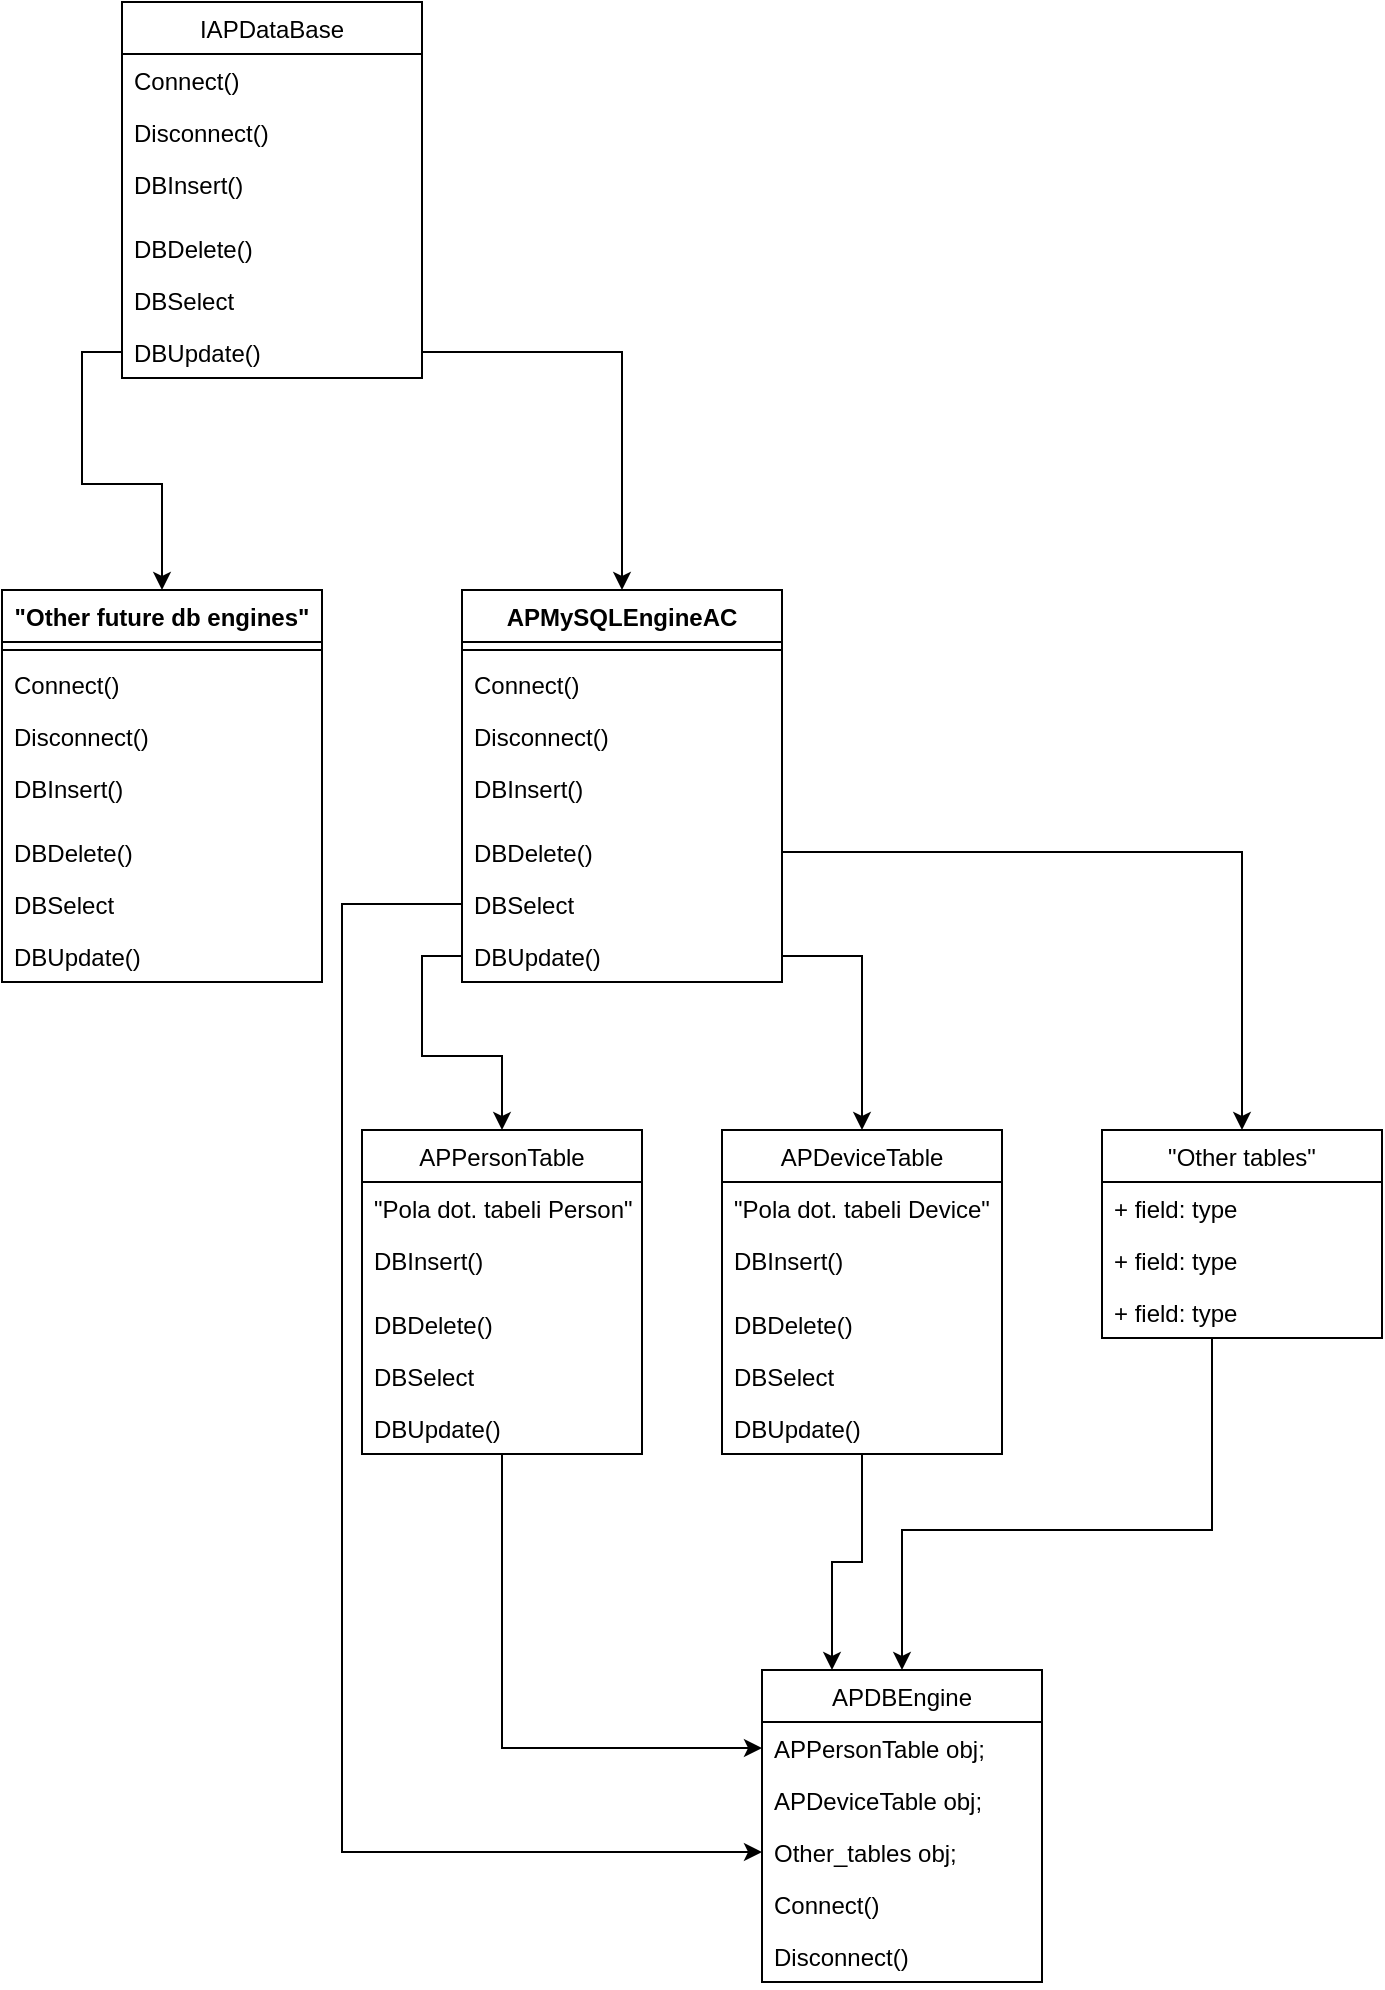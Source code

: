 <mxfile version="14.4.9" type="device"><diagram id="C5RBs43oDa-KdzZeNtuy" name="Page-1"><mxGraphModel dx="1422" dy="794" grid="1" gridSize="10" guides="1" tooltips="1" connect="1" arrows="1" fold="1" page="1" pageScale="1" pageWidth="827" pageHeight="1169" math="0" shadow="0"><root><mxCell id="WIyWlLk6GJQsqaUBKTNV-0"/><mxCell id="WIyWlLk6GJQsqaUBKTNV-1" parent="WIyWlLk6GJQsqaUBKTNV-0"/><mxCell id="nX2_1wHu2UmFj6Lxm29C-0" value="IAPDataBase" style="swimlane;fontStyle=0;childLayout=stackLayout;horizontal=1;startSize=26;fillColor=none;horizontalStack=0;resizeParent=1;resizeParentMax=0;resizeLast=0;collapsible=1;marginBottom=0;" parent="WIyWlLk6GJQsqaUBKTNV-1" vertex="1"><mxGeometry x="120" y="36" width="150" height="188" as="geometry"><mxRectangle x="330" y="40" width="100" height="26" as="alternateBounds"/></mxGeometry></mxCell><mxCell id="nX2_1wHu2UmFj6Lxm29C-1" value="Connect()" style="text;strokeColor=none;fillColor=none;align=left;verticalAlign=top;spacingLeft=4;spacingRight=4;overflow=hidden;rotatable=0;points=[[0,0.5],[1,0.5]];portConstraint=eastwest;" parent="nX2_1wHu2UmFj6Lxm29C-0" vertex="1"><mxGeometry y="26" width="150" height="26" as="geometry"/></mxCell><mxCell id="nX2_1wHu2UmFj6Lxm29C-2" value="Disconnect()" style="text;strokeColor=none;fillColor=none;align=left;verticalAlign=top;spacingLeft=4;spacingRight=4;overflow=hidden;rotatable=0;points=[[0,0.5],[1,0.5]];portConstraint=eastwest;" parent="nX2_1wHu2UmFj6Lxm29C-0" vertex="1"><mxGeometry y="52" width="150" height="26" as="geometry"/></mxCell><mxCell id="nX2_1wHu2UmFj6Lxm29C-3" value="DBInsert()&#10;" style="text;strokeColor=none;fillColor=none;align=left;verticalAlign=top;spacingLeft=4;spacingRight=4;overflow=hidden;rotatable=0;points=[[0,0.5],[1,0.5]];portConstraint=eastwest;" parent="nX2_1wHu2UmFj6Lxm29C-0" vertex="1"><mxGeometry y="78" width="150" height="32" as="geometry"/></mxCell><mxCell id="nX2_1wHu2UmFj6Lxm29C-10" value="DBDelete()" style="text;strokeColor=none;fillColor=none;align=left;verticalAlign=top;spacingLeft=4;spacingRight=4;overflow=hidden;rotatable=0;points=[[0,0.5],[1,0.5]];portConstraint=eastwest;" parent="nX2_1wHu2UmFj6Lxm29C-0" vertex="1"><mxGeometry y="110" width="150" height="26" as="geometry"/></mxCell><mxCell id="nX2_1wHu2UmFj6Lxm29C-11" value="DBSelect" style="text;strokeColor=none;fillColor=none;align=left;verticalAlign=top;spacingLeft=4;spacingRight=4;overflow=hidden;rotatable=0;points=[[0,0.5],[1,0.5]];portConstraint=eastwest;" parent="nX2_1wHu2UmFj6Lxm29C-0" vertex="1"><mxGeometry y="136" width="150" height="26" as="geometry"/></mxCell><mxCell id="nX2_1wHu2UmFj6Lxm29C-12" value="DBUpdate()" style="text;strokeColor=none;fillColor=none;align=left;verticalAlign=top;spacingLeft=4;spacingRight=4;overflow=hidden;rotatable=0;points=[[0,0.5],[1,0.5]];portConstraint=eastwest;" parent="nX2_1wHu2UmFj6Lxm29C-0" vertex="1"><mxGeometry y="162" width="150" height="26" as="geometry"/></mxCell><mxCell id="nX2_1wHu2UmFj6Lxm29C-13" value="APMySQLEngineAC" style="swimlane;fontStyle=1;align=center;verticalAlign=top;childLayout=stackLayout;horizontal=1;startSize=26;horizontalStack=0;resizeParent=1;resizeParentMax=0;resizeLast=0;collapsible=1;marginBottom=0;" parent="WIyWlLk6GJQsqaUBKTNV-1" vertex="1"><mxGeometry x="290" y="330" width="160" height="196" as="geometry"/></mxCell><mxCell id="nX2_1wHu2UmFj6Lxm29C-15" value="" style="line;strokeWidth=1;fillColor=none;align=left;verticalAlign=middle;spacingTop=-1;spacingLeft=3;spacingRight=3;rotatable=0;labelPosition=right;points=[];portConstraint=eastwest;" parent="nX2_1wHu2UmFj6Lxm29C-13" vertex="1"><mxGeometry y="26" width="160" height="8" as="geometry"/></mxCell><mxCell id="kybb6zkqaZTKb6gR-Q6h-0" value="Connect()" style="text;strokeColor=none;fillColor=none;align=left;verticalAlign=top;spacingLeft=4;spacingRight=4;overflow=hidden;rotatable=0;points=[[0,0.5],[1,0.5]];portConstraint=eastwest;" parent="nX2_1wHu2UmFj6Lxm29C-13" vertex="1"><mxGeometry y="34" width="160" height="26" as="geometry"/></mxCell><mxCell id="kybb6zkqaZTKb6gR-Q6h-1" value="Disconnect()" style="text;strokeColor=none;fillColor=none;align=left;verticalAlign=top;spacingLeft=4;spacingRight=4;overflow=hidden;rotatable=0;points=[[0,0.5],[1,0.5]];portConstraint=eastwest;" parent="nX2_1wHu2UmFj6Lxm29C-13" vertex="1"><mxGeometry y="60" width="160" height="26" as="geometry"/></mxCell><mxCell id="kybb6zkqaZTKb6gR-Q6h-2" value="DBInsert()&#10;" style="text;strokeColor=none;fillColor=none;align=left;verticalAlign=top;spacingLeft=4;spacingRight=4;overflow=hidden;rotatable=0;points=[[0,0.5],[1,0.5]];portConstraint=eastwest;" parent="nX2_1wHu2UmFj6Lxm29C-13" vertex="1"><mxGeometry y="86" width="160" height="32" as="geometry"/></mxCell><mxCell id="kybb6zkqaZTKb6gR-Q6h-3" value="DBDelete()" style="text;strokeColor=none;fillColor=none;align=left;verticalAlign=top;spacingLeft=4;spacingRight=4;overflow=hidden;rotatable=0;points=[[0,0.5],[1,0.5]];portConstraint=eastwest;" parent="nX2_1wHu2UmFj6Lxm29C-13" vertex="1"><mxGeometry y="118" width="160" height="26" as="geometry"/></mxCell><mxCell id="kybb6zkqaZTKb6gR-Q6h-4" value="DBSelect" style="text;strokeColor=none;fillColor=none;align=left;verticalAlign=top;spacingLeft=4;spacingRight=4;overflow=hidden;rotatable=0;points=[[0,0.5],[1,0.5]];portConstraint=eastwest;" parent="nX2_1wHu2UmFj6Lxm29C-13" vertex="1"><mxGeometry y="144" width="160" height="26" as="geometry"/></mxCell><mxCell id="kybb6zkqaZTKb6gR-Q6h-5" value="DBUpdate()" style="text;strokeColor=none;fillColor=none;align=left;verticalAlign=top;spacingLeft=4;spacingRight=4;overflow=hidden;rotatable=0;points=[[0,0.5],[1,0.5]];portConstraint=eastwest;" parent="nX2_1wHu2UmFj6Lxm29C-13" vertex="1"><mxGeometry y="170" width="160" height="26" as="geometry"/></mxCell><mxCell id="kybb6zkqaZTKb6gR-Q6h-8" style="edgeStyle=orthogonalEdgeStyle;rounded=0;orthogonalLoop=1;jettySize=auto;html=1;exitX=1;exitY=0.5;exitDx=0;exitDy=0;entryX=0.5;entryY=0;entryDx=0;entryDy=0;" parent="WIyWlLk6GJQsqaUBKTNV-1" source="nX2_1wHu2UmFj6Lxm29C-12" target="nX2_1wHu2UmFj6Lxm29C-13" edge="1"><mxGeometry relative="1" as="geometry"/></mxCell><mxCell id="kybb6zkqaZTKb6gR-Q6h-9" value="&quot;Other future db engines&quot;" style="swimlane;fontStyle=1;align=center;verticalAlign=top;childLayout=stackLayout;horizontal=1;startSize=26;horizontalStack=0;resizeParent=1;resizeParentMax=0;resizeLast=0;collapsible=1;marginBottom=0;" parent="WIyWlLk6GJQsqaUBKTNV-1" vertex="1"><mxGeometry x="60" y="330" width="160" height="196" as="geometry"/></mxCell><mxCell id="kybb6zkqaZTKb6gR-Q6h-10" value="" style="line;strokeWidth=1;fillColor=none;align=left;verticalAlign=middle;spacingTop=-1;spacingLeft=3;spacingRight=3;rotatable=0;labelPosition=right;points=[];portConstraint=eastwest;" parent="kybb6zkqaZTKb6gR-Q6h-9" vertex="1"><mxGeometry y="26" width="160" height="8" as="geometry"/></mxCell><mxCell id="kybb6zkqaZTKb6gR-Q6h-11" value="Connect()" style="text;strokeColor=none;fillColor=none;align=left;verticalAlign=top;spacingLeft=4;spacingRight=4;overflow=hidden;rotatable=0;points=[[0,0.5],[1,0.5]];portConstraint=eastwest;" parent="kybb6zkqaZTKb6gR-Q6h-9" vertex="1"><mxGeometry y="34" width="160" height="26" as="geometry"/></mxCell><mxCell id="kybb6zkqaZTKb6gR-Q6h-12" value="Disconnect()" style="text;strokeColor=none;fillColor=none;align=left;verticalAlign=top;spacingLeft=4;spacingRight=4;overflow=hidden;rotatable=0;points=[[0,0.5],[1,0.5]];portConstraint=eastwest;" parent="kybb6zkqaZTKb6gR-Q6h-9" vertex="1"><mxGeometry y="60" width="160" height="26" as="geometry"/></mxCell><mxCell id="kybb6zkqaZTKb6gR-Q6h-13" value="DBInsert()&#10;" style="text;strokeColor=none;fillColor=none;align=left;verticalAlign=top;spacingLeft=4;spacingRight=4;overflow=hidden;rotatable=0;points=[[0,0.5],[1,0.5]];portConstraint=eastwest;" parent="kybb6zkqaZTKb6gR-Q6h-9" vertex="1"><mxGeometry y="86" width="160" height="32" as="geometry"/></mxCell><mxCell id="kybb6zkqaZTKb6gR-Q6h-14" value="DBDelete()" style="text;strokeColor=none;fillColor=none;align=left;verticalAlign=top;spacingLeft=4;spacingRight=4;overflow=hidden;rotatable=0;points=[[0,0.5],[1,0.5]];portConstraint=eastwest;" parent="kybb6zkqaZTKb6gR-Q6h-9" vertex="1"><mxGeometry y="118" width="160" height="26" as="geometry"/></mxCell><mxCell id="kybb6zkqaZTKb6gR-Q6h-15" value="DBSelect" style="text;strokeColor=none;fillColor=none;align=left;verticalAlign=top;spacingLeft=4;spacingRight=4;overflow=hidden;rotatable=0;points=[[0,0.5],[1,0.5]];portConstraint=eastwest;" parent="kybb6zkqaZTKb6gR-Q6h-9" vertex="1"><mxGeometry y="144" width="160" height="26" as="geometry"/></mxCell><mxCell id="kybb6zkqaZTKb6gR-Q6h-16" value="DBUpdate()" style="text;strokeColor=none;fillColor=none;align=left;verticalAlign=top;spacingLeft=4;spacingRight=4;overflow=hidden;rotatable=0;points=[[0,0.5],[1,0.5]];portConstraint=eastwest;" parent="kybb6zkqaZTKb6gR-Q6h-9" vertex="1"><mxGeometry y="170" width="160" height="26" as="geometry"/></mxCell><mxCell id="kybb6zkqaZTKb6gR-Q6h-17" style="edgeStyle=orthogonalEdgeStyle;rounded=0;orthogonalLoop=1;jettySize=auto;html=1;exitX=0;exitY=0.5;exitDx=0;exitDy=0;" parent="WIyWlLk6GJQsqaUBKTNV-1" source="nX2_1wHu2UmFj6Lxm29C-12" target="kybb6zkqaZTKb6gR-Q6h-9" edge="1"><mxGeometry relative="1" as="geometry"/></mxCell><mxCell id="0euKmjLSbyCErO-Yinb6-4" style="edgeStyle=orthogonalEdgeStyle;rounded=0;orthogonalLoop=1;jettySize=auto;html=1;exitX=0.5;exitY=1;exitDx=0;exitDy=0;" edge="1" parent="WIyWlLk6GJQsqaUBKTNV-1" source="WlPZn6XvHuqVbUqun_JU-0" target="0euKmjLSbyCErO-Yinb6-1"><mxGeometry relative="1" as="geometry"/></mxCell><mxCell id="WlPZn6XvHuqVbUqun_JU-0" value="APPersonTable" style="swimlane;fontStyle=0;childLayout=stackLayout;horizontal=1;startSize=26;fillColor=none;horizontalStack=0;resizeParent=1;resizeParentMax=0;resizeLast=0;collapsible=1;marginBottom=0;" parent="WIyWlLk6GJQsqaUBKTNV-1" vertex="1"><mxGeometry x="240" y="600" width="140" height="162" as="geometry"><mxRectangle x="240" y="600" width="120" height="26" as="alternateBounds"/></mxGeometry></mxCell><mxCell id="WlPZn6XvHuqVbUqun_JU-1" value="&quot;Pola dot. tabeli Person&quot;" style="text;strokeColor=none;fillColor=none;align=left;verticalAlign=top;spacingLeft=4;spacingRight=4;overflow=hidden;rotatable=0;points=[[0,0.5],[1,0.5]];portConstraint=eastwest;" parent="WlPZn6XvHuqVbUqun_JU-0" vertex="1"><mxGeometry y="26" width="140" height="26" as="geometry"/></mxCell><mxCell id="WlPZn6XvHuqVbUqun_JU-22" value="DBInsert()&#10;" style="text;strokeColor=none;fillColor=none;align=left;verticalAlign=top;spacingLeft=4;spacingRight=4;overflow=hidden;rotatable=0;points=[[0,0.5],[1,0.5]];portConstraint=eastwest;" parent="WlPZn6XvHuqVbUqun_JU-0" vertex="1"><mxGeometry y="52" width="140" height="32" as="geometry"/></mxCell><mxCell id="WlPZn6XvHuqVbUqun_JU-23" value="DBDelete()" style="text;strokeColor=none;fillColor=none;align=left;verticalAlign=top;spacingLeft=4;spacingRight=4;overflow=hidden;rotatable=0;points=[[0,0.5],[1,0.5]];portConstraint=eastwest;" parent="WlPZn6XvHuqVbUqun_JU-0" vertex="1"><mxGeometry y="84" width="140" height="26" as="geometry"/></mxCell><mxCell id="WlPZn6XvHuqVbUqun_JU-24" value="DBSelect" style="text;strokeColor=none;fillColor=none;align=left;verticalAlign=top;spacingLeft=4;spacingRight=4;overflow=hidden;rotatable=0;points=[[0,0.5],[1,0.5]];portConstraint=eastwest;" parent="WlPZn6XvHuqVbUqun_JU-0" vertex="1"><mxGeometry y="110" width="140" height="26" as="geometry"/></mxCell><mxCell id="WlPZn6XvHuqVbUqun_JU-25" value="DBUpdate()" style="text;strokeColor=none;fillColor=none;align=left;verticalAlign=top;spacingLeft=4;spacingRight=4;overflow=hidden;rotatable=0;points=[[0,0.5],[1,0.5]];portConstraint=eastwest;" parent="WlPZn6XvHuqVbUqun_JU-0" vertex="1"><mxGeometry y="136" width="140" height="26" as="geometry"/></mxCell><mxCell id="0euKmjLSbyCErO-Yinb6-5" style="edgeStyle=orthogonalEdgeStyle;rounded=0;orthogonalLoop=1;jettySize=auto;html=1;exitX=0.5;exitY=1;exitDx=0;exitDy=0;entryX=0.25;entryY=0;entryDx=0;entryDy=0;" edge="1" parent="WIyWlLk6GJQsqaUBKTNV-1" source="WlPZn6XvHuqVbUqun_JU-4" target="0euKmjLSbyCErO-Yinb6-0"><mxGeometry relative="1" as="geometry"/></mxCell><mxCell id="WlPZn6XvHuqVbUqun_JU-4" value="APDeviceTable" style="swimlane;fontStyle=0;childLayout=stackLayout;horizontal=1;startSize=26;fillColor=none;horizontalStack=0;resizeParent=1;resizeParentMax=0;resizeLast=0;collapsible=1;marginBottom=0;" parent="WIyWlLk6GJQsqaUBKTNV-1" vertex="1"><mxGeometry x="420" y="600" width="140" height="162" as="geometry"><mxRectangle x="420" y="600" width="110" height="26" as="alternateBounds"/></mxGeometry></mxCell><mxCell id="WlPZn6XvHuqVbUqun_JU-5" value="&quot;Pola dot. tabeli Device&quot;" style="text;strokeColor=none;fillColor=none;align=left;verticalAlign=top;spacingLeft=4;spacingRight=4;overflow=hidden;rotatable=0;points=[[0,0.5],[1,0.5]];portConstraint=eastwest;" parent="WlPZn6XvHuqVbUqun_JU-4" vertex="1"><mxGeometry y="26" width="140" height="26" as="geometry"/></mxCell><mxCell id="WlPZn6XvHuqVbUqun_JU-28" value="DBInsert()&#10;" style="text;strokeColor=none;fillColor=none;align=left;verticalAlign=top;spacingLeft=4;spacingRight=4;overflow=hidden;rotatable=0;points=[[0,0.5],[1,0.5]];portConstraint=eastwest;" parent="WlPZn6XvHuqVbUqun_JU-4" vertex="1"><mxGeometry y="52" width="140" height="32" as="geometry"/></mxCell><mxCell id="WlPZn6XvHuqVbUqun_JU-29" value="DBDelete()" style="text;strokeColor=none;fillColor=none;align=left;verticalAlign=top;spacingLeft=4;spacingRight=4;overflow=hidden;rotatable=0;points=[[0,0.5],[1,0.5]];portConstraint=eastwest;" parent="WlPZn6XvHuqVbUqun_JU-4" vertex="1"><mxGeometry y="84" width="140" height="26" as="geometry"/></mxCell><mxCell id="WlPZn6XvHuqVbUqun_JU-30" value="DBSelect" style="text;strokeColor=none;fillColor=none;align=left;verticalAlign=top;spacingLeft=4;spacingRight=4;overflow=hidden;rotatable=0;points=[[0,0.5],[1,0.5]];portConstraint=eastwest;" parent="WlPZn6XvHuqVbUqun_JU-4" vertex="1"><mxGeometry y="110" width="140" height="26" as="geometry"/></mxCell><mxCell id="WlPZn6XvHuqVbUqun_JU-31" value="DBUpdate()" style="text;strokeColor=none;fillColor=none;align=left;verticalAlign=top;spacingLeft=4;spacingRight=4;overflow=hidden;rotatable=0;points=[[0,0.5],[1,0.5]];portConstraint=eastwest;" parent="WlPZn6XvHuqVbUqun_JU-4" vertex="1"><mxGeometry y="136" width="140" height="26" as="geometry"/></mxCell><mxCell id="0euKmjLSbyCErO-Yinb6-6" style="edgeStyle=orthogonalEdgeStyle;rounded=0;orthogonalLoop=1;jettySize=auto;html=1;exitX=0.5;exitY=1;exitDx=0;exitDy=0;entryX=0.5;entryY=0;entryDx=0;entryDy=0;" edge="1" parent="WIyWlLk6GJQsqaUBKTNV-1" source="WlPZn6XvHuqVbUqun_JU-8" target="0euKmjLSbyCErO-Yinb6-0"><mxGeometry relative="1" as="geometry"><Array as="points"><mxPoint x="665" y="800"/><mxPoint x="510" y="800"/></Array></mxGeometry></mxCell><mxCell id="WlPZn6XvHuqVbUqun_JU-8" value="&quot;Other tables&quot;" style="swimlane;fontStyle=0;childLayout=stackLayout;horizontal=1;startSize=26;fillColor=none;horizontalStack=0;resizeParent=1;resizeParentMax=0;resizeLast=0;collapsible=1;marginBottom=0;" parent="WIyWlLk6GJQsqaUBKTNV-1" vertex="1"><mxGeometry x="610" y="600" width="140" height="104" as="geometry"><mxRectangle x="610" y="600" width="110" height="26" as="alternateBounds"/></mxGeometry></mxCell><mxCell id="WlPZn6XvHuqVbUqun_JU-9" value="+ field: type" style="text;strokeColor=none;fillColor=none;align=left;verticalAlign=top;spacingLeft=4;spacingRight=4;overflow=hidden;rotatable=0;points=[[0,0.5],[1,0.5]];portConstraint=eastwest;" parent="WlPZn6XvHuqVbUqun_JU-8" vertex="1"><mxGeometry y="26" width="140" height="26" as="geometry"/></mxCell><mxCell id="WlPZn6XvHuqVbUqun_JU-10" value="+ field: type" style="text;strokeColor=none;fillColor=none;align=left;verticalAlign=top;spacingLeft=4;spacingRight=4;overflow=hidden;rotatable=0;points=[[0,0.5],[1,0.5]];portConstraint=eastwest;" parent="WlPZn6XvHuqVbUqun_JU-8" vertex="1"><mxGeometry y="52" width="140" height="26" as="geometry"/></mxCell><mxCell id="WlPZn6XvHuqVbUqun_JU-11" value="+ field: type" style="text;strokeColor=none;fillColor=none;align=left;verticalAlign=top;spacingLeft=4;spacingRight=4;overflow=hidden;rotatable=0;points=[[0,0.5],[1,0.5]];portConstraint=eastwest;" parent="WlPZn6XvHuqVbUqun_JU-8" vertex="1"><mxGeometry y="78" width="140" height="26" as="geometry"/></mxCell><mxCell id="WlPZn6XvHuqVbUqun_JU-12" style="edgeStyle=orthogonalEdgeStyle;rounded=0;orthogonalLoop=1;jettySize=auto;html=1;exitX=0;exitY=0.5;exitDx=0;exitDy=0;entryX=0.5;entryY=0;entryDx=0;entryDy=0;" parent="WIyWlLk6GJQsqaUBKTNV-1" source="kybb6zkqaZTKb6gR-Q6h-5" target="WlPZn6XvHuqVbUqun_JU-0" edge="1"><mxGeometry relative="1" as="geometry"/></mxCell><mxCell id="WlPZn6XvHuqVbUqun_JU-13" style="edgeStyle=orthogonalEdgeStyle;rounded=0;orthogonalLoop=1;jettySize=auto;html=1;exitX=1;exitY=0.5;exitDx=0;exitDy=0;entryX=0.5;entryY=0;entryDx=0;entryDy=0;" parent="WIyWlLk6GJQsqaUBKTNV-1" source="kybb6zkqaZTKb6gR-Q6h-5" target="WlPZn6XvHuqVbUqun_JU-4" edge="1"><mxGeometry relative="1" as="geometry"/></mxCell><mxCell id="WlPZn6XvHuqVbUqun_JU-14" style="edgeStyle=orthogonalEdgeStyle;rounded=0;orthogonalLoop=1;jettySize=auto;html=1;exitX=1;exitY=0.5;exitDx=0;exitDy=0;entryX=0.5;entryY=0;entryDx=0;entryDy=0;" parent="WIyWlLk6GJQsqaUBKTNV-1" source="kybb6zkqaZTKb6gR-Q6h-3" target="WlPZn6XvHuqVbUqun_JU-8" edge="1"><mxGeometry relative="1" as="geometry"/></mxCell><mxCell id="0euKmjLSbyCErO-Yinb6-0" value="APDBEngine" style="swimlane;fontStyle=0;childLayout=stackLayout;horizontal=1;startSize=26;fillColor=none;horizontalStack=0;resizeParent=1;resizeParentMax=0;resizeLast=0;collapsible=1;marginBottom=0;" vertex="1" parent="WIyWlLk6GJQsqaUBKTNV-1"><mxGeometry x="440" y="870" width="140" height="156" as="geometry"/></mxCell><mxCell id="0euKmjLSbyCErO-Yinb6-1" value="APPersonTable obj;" style="text;strokeColor=none;fillColor=none;align=left;verticalAlign=top;spacingLeft=4;spacingRight=4;overflow=hidden;rotatable=0;points=[[0,0.5],[1,0.5]];portConstraint=eastwest;" vertex="1" parent="0euKmjLSbyCErO-Yinb6-0"><mxGeometry y="26" width="140" height="26" as="geometry"/></mxCell><mxCell id="0euKmjLSbyCErO-Yinb6-2" value="APDeviceTable obj;" style="text;strokeColor=none;fillColor=none;align=left;verticalAlign=top;spacingLeft=4;spacingRight=4;overflow=hidden;rotatable=0;points=[[0,0.5],[1,0.5]];portConstraint=eastwest;" vertex="1" parent="0euKmjLSbyCErO-Yinb6-0"><mxGeometry y="52" width="140" height="26" as="geometry"/></mxCell><mxCell id="0euKmjLSbyCErO-Yinb6-3" value="Other_tables obj;" style="text;strokeColor=none;fillColor=none;align=left;verticalAlign=top;spacingLeft=4;spacingRight=4;overflow=hidden;rotatable=0;points=[[0,0.5],[1,0.5]];portConstraint=eastwest;" vertex="1" parent="0euKmjLSbyCErO-Yinb6-0"><mxGeometry y="78" width="140" height="26" as="geometry"/></mxCell><mxCell id="WlPZn6XvHuqVbUqun_JU-20" value="Connect()" style="text;strokeColor=none;fillColor=none;align=left;verticalAlign=top;spacingLeft=4;spacingRight=4;overflow=hidden;rotatable=0;points=[[0,0.5],[1,0.5]];portConstraint=eastwest;" parent="0euKmjLSbyCErO-Yinb6-0" vertex="1"><mxGeometry y="104" width="140" height="26" as="geometry"/></mxCell><mxCell id="WlPZn6XvHuqVbUqun_JU-21" value="Disconnect()" style="text;strokeColor=none;fillColor=none;align=left;verticalAlign=top;spacingLeft=4;spacingRight=4;overflow=hidden;rotatable=0;points=[[0,0.5],[1,0.5]];portConstraint=eastwest;" parent="0euKmjLSbyCErO-Yinb6-0" vertex="1"><mxGeometry y="130" width="140" height="26" as="geometry"/></mxCell><mxCell id="0euKmjLSbyCErO-Yinb6-7" style="edgeStyle=orthogonalEdgeStyle;rounded=0;orthogonalLoop=1;jettySize=auto;html=1;exitX=0;exitY=0.5;exitDx=0;exitDy=0;" edge="1" parent="WIyWlLk6GJQsqaUBKTNV-1" source="kybb6zkqaZTKb6gR-Q6h-4" target="0euKmjLSbyCErO-Yinb6-3"><mxGeometry relative="1" as="geometry"><Array as="points"><mxPoint x="230" y="487"/><mxPoint x="230" y="961"/></Array></mxGeometry></mxCell></root></mxGraphModel></diagram></mxfile>